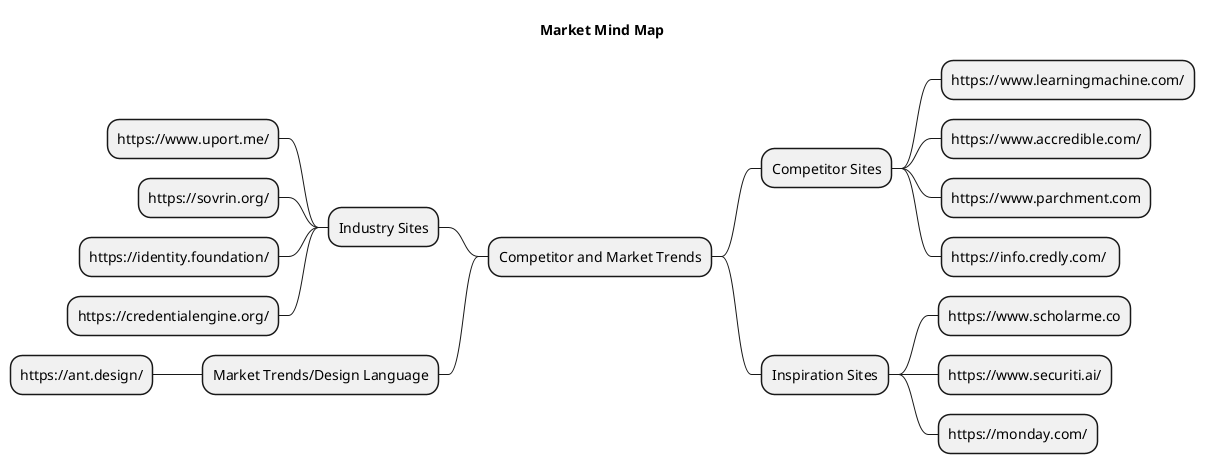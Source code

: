 @startmindmap
title Market Mind Map
* Competitor and Market Trends
** Competitor Sites
*** https://www.learningmachine.com/
*** https://www.accredible.com/
*** https://www.parchment.com
*** https://info.credly.com/ 
** Inspiration Sites
*** https://www.scholarme.co
*** https://www.securiti.ai/
*** https://monday.com/

left side
** Industry Sites
*** https://www.uport.me/
*** https://sovrin.org/
*** https://identity.foundation/
*** https://credentialengine.org/

** Market Trends/Design Language
*** https://ant.design/
@endmindmap

